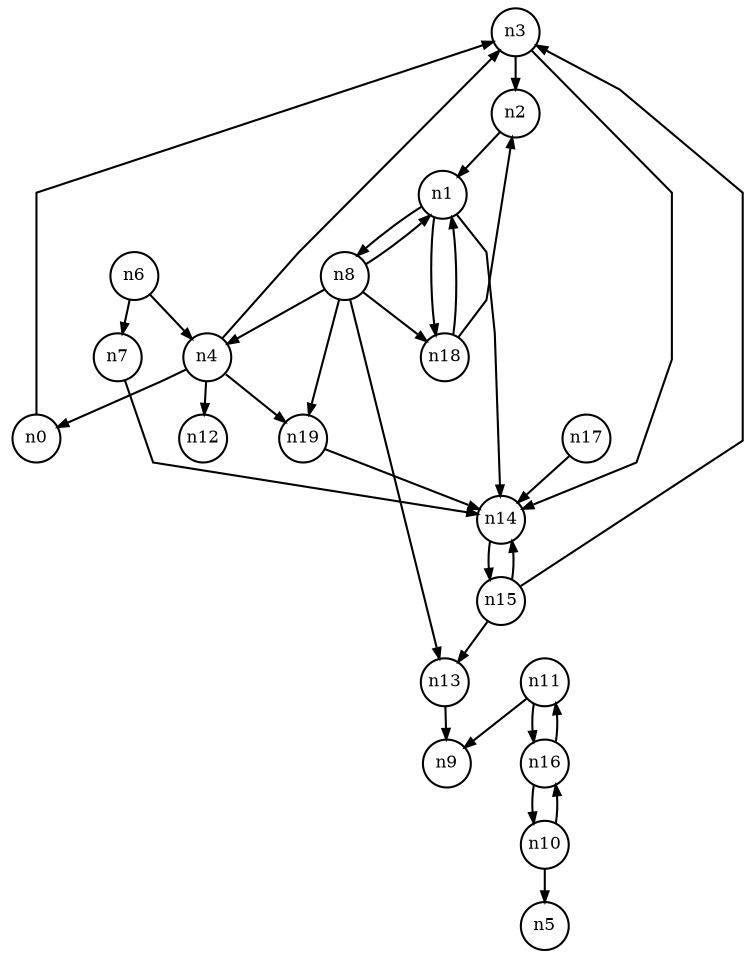 digraph G{
splines=polyline;
ranksep=0.22;
nodesep=0.22;
nodesize=0.16;
fontsize=8
edge [arrowsize=0.5]
node [fontsize=8 shape=circle width=0.32 fixedsize=shape];

n3 -> n2
n3 -> n14
n0 -> n3
n8 -> n4
n8 -> n13
n8 -> n18
n8 -> n19
n8 -> n1
n1 -> n8
n1 -> n14
n1 -> n18
n14 -> n15
n18 -> n2
n18 -> n1
n2 -> n1
n4 -> n0
n4 -> n3
n4 -> n12
n4 -> n19
n19 -> n14
n6 -> n4
n6 -> n7
n7 -> n14
n13 -> n9
n10 -> n5
n10 -> n16
n11 -> n9
n11 -> n16
n15 -> n3
n15 -> n13
n15 -> n14
n16 -> n10
n16 -> n11
n17 -> n14
}
